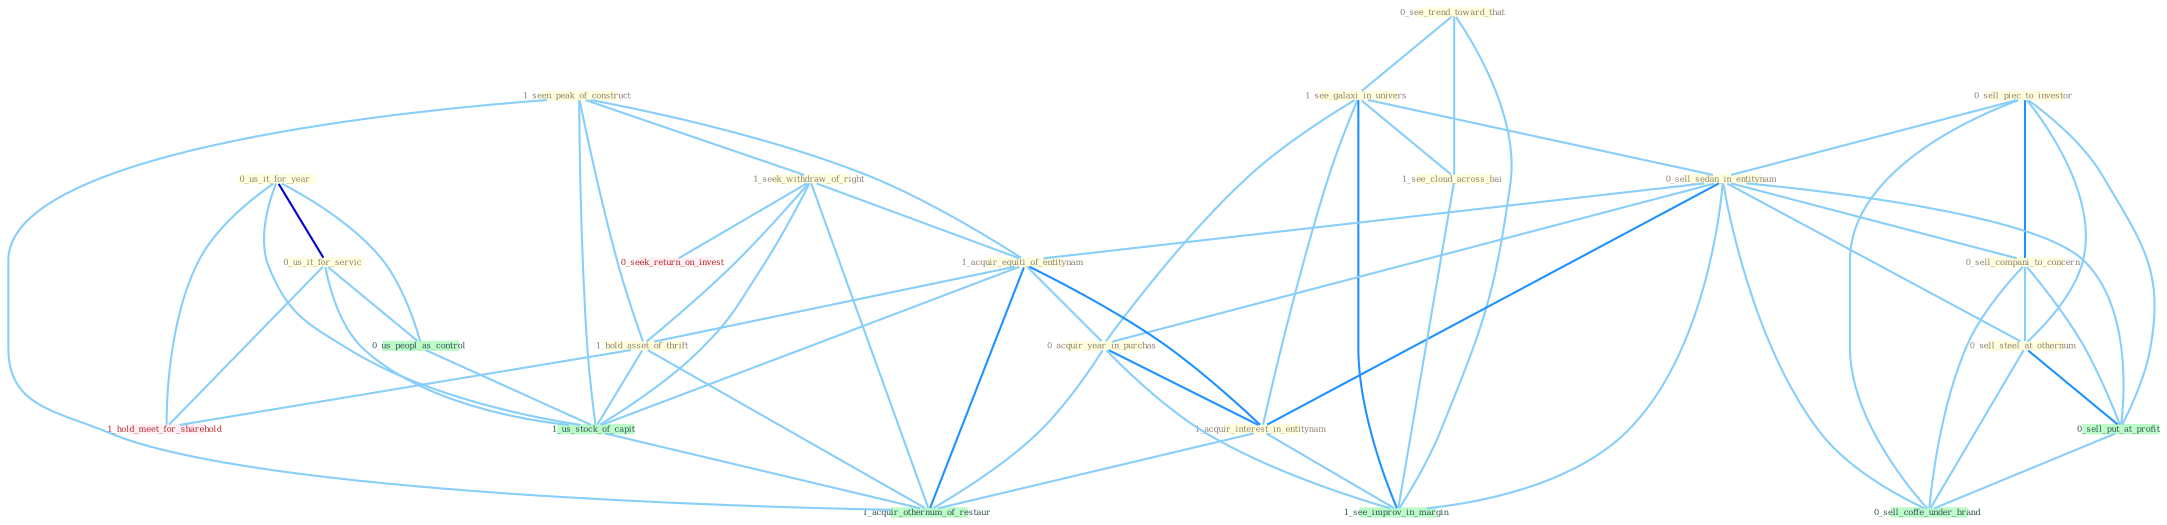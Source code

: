Graph G{ 
    node
    [shape=polygon,style=filled,width=.5,height=.06,color="#BDFCC9",fixedsize=true,fontsize=4,
    fontcolor="#2f4f4f"];
    {node
    [color="#ffffe0", fontcolor="#8b7d6b"] "1_seen_peak_of_construct " "0_us_it_for_year " "0_sell_piec_to_investor " "0_see_trend_toward_that " "1_see_galaxi_in_univers " "1_seek_withdraw_of_right " "0_sell_sedan_in_entitynam " "0_sell_compani_to_concern " "1_acquir_equiti_of_entitynam " "1_hold_asset_of_thrift " "0_us_it_for_servic " "0_acquir_year_in_purchas " "1_see_cloud_across_bai " "0_sell_steel_at_othernum " "1_acquir_interest_in_entitynam "}
{node [color="#fff0f5", fontcolor="#b22222"] "0_seek_return_on_invest " "1_hold_meet_for_sharehold "}
edge [color="#B0E2FF"];

	"1_seen_peak_of_construct " -- "1_seek_withdraw_of_right " [w="1", color="#87cefa" ];
	"1_seen_peak_of_construct " -- "1_acquir_equiti_of_entitynam " [w="1", color="#87cefa" ];
	"1_seen_peak_of_construct " -- "1_hold_asset_of_thrift " [w="1", color="#87cefa" ];
	"1_seen_peak_of_construct " -- "1_us_stock_of_capit " [w="1", color="#87cefa" ];
	"1_seen_peak_of_construct " -- "1_acquir_othernum_of_restaur " [w="1", color="#87cefa" ];
	"0_us_it_for_year " -- "0_us_it_for_servic " [w="3", color="#0000cd" , len=0.6];
	"0_us_it_for_year " -- "0_us_peopl_as_control " [w="1", color="#87cefa" ];
	"0_us_it_for_year " -- "1_us_stock_of_capit " [w="1", color="#87cefa" ];
	"0_us_it_for_year " -- "1_hold_meet_for_sharehold " [w="1", color="#87cefa" ];
	"0_sell_piec_to_investor " -- "0_sell_sedan_in_entitynam " [w="1", color="#87cefa" ];
	"0_sell_piec_to_investor " -- "0_sell_compani_to_concern " [w="2", color="#1e90ff" , len=0.8];
	"0_sell_piec_to_investor " -- "0_sell_steel_at_othernum " [w="1", color="#87cefa" ];
	"0_sell_piec_to_investor " -- "0_sell_put_at_profit " [w="1", color="#87cefa" ];
	"0_sell_piec_to_investor " -- "0_sell_coffe_under_brand " [w="1", color="#87cefa" ];
	"0_see_trend_toward_that " -- "1_see_galaxi_in_univers " [w="1", color="#87cefa" ];
	"0_see_trend_toward_that " -- "1_see_cloud_across_bai " [w="1", color="#87cefa" ];
	"0_see_trend_toward_that " -- "1_see_improv_in_margin " [w="1", color="#87cefa" ];
	"1_see_galaxi_in_univers " -- "0_sell_sedan_in_entitynam " [w="1", color="#87cefa" ];
	"1_see_galaxi_in_univers " -- "0_acquir_year_in_purchas " [w="1", color="#87cefa" ];
	"1_see_galaxi_in_univers " -- "1_see_cloud_across_bai " [w="1", color="#87cefa" ];
	"1_see_galaxi_in_univers " -- "1_acquir_interest_in_entitynam " [w="1", color="#87cefa" ];
	"1_see_galaxi_in_univers " -- "1_see_improv_in_margin " [w="2", color="#1e90ff" , len=0.8];
	"1_seek_withdraw_of_right " -- "1_acquir_equiti_of_entitynam " [w="1", color="#87cefa" ];
	"1_seek_withdraw_of_right " -- "1_hold_asset_of_thrift " [w="1", color="#87cefa" ];
	"1_seek_withdraw_of_right " -- "0_seek_return_on_invest " [w="1", color="#87cefa" ];
	"1_seek_withdraw_of_right " -- "1_us_stock_of_capit " [w="1", color="#87cefa" ];
	"1_seek_withdraw_of_right " -- "1_acquir_othernum_of_restaur " [w="1", color="#87cefa" ];
	"0_sell_sedan_in_entitynam " -- "0_sell_compani_to_concern " [w="1", color="#87cefa" ];
	"0_sell_sedan_in_entitynam " -- "1_acquir_equiti_of_entitynam " [w="1", color="#87cefa" ];
	"0_sell_sedan_in_entitynam " -- "0_acquir_year_in_purchas " [w="1", color="#87cefa" ];
	"0_sell_sedan_in_entitynam " -- "0_sell_steel_at_othernum " [w="1", color="#87cefa" ];
	"0_sell_sedan_in_entitynam " -- "1_acquir_interest_in_entitynam " [w="2", color="#1e90ff" , len=0.8];
	"0_sell_sedan_in_entitynam " -- "0_sell_put_at_profit " [w="1", color="#87cefa" ];
	"0_sell_sedan_in_entitynam " -- "1_see_improv_in_margin " [w="1", color="#87cefa" ];
	"0_sell_sedan_in_entitynam " -- "0_sell_coffe_under_brand " [w="1", color="#87cefa" ];
	"0_sell_compani_to_concern " -- "0_sell_steel_at_othernum " [w="1", color="#87cefa" ];
	"0_sell_compani_to_concern " -- "0_sell_put_at_profit " [w="1", color="#87cefa" ];
	"0_sell_compani_to_concern " -- "0_sell_coffe_under_brand " [w="1", color="#87cefa" ];
	"1_acquir_equiti_of_entitynam " -- "1_hold_asset_of_thrift " [w="1", color="#87cefa" ];
	"1_acquir_equiti_of_entitynam " -- "0_acquir_year_in_purchas " [w="1", color="#87cefa" ];
	"1_acquir_equiti_of_entitynam " -- "1_acquir_interest_in_entitynam " [w="2", color="#1e90ff" , len=0.8];
	"1_acquir_equiti_of_entitynam " -- "1_us_stock_of_capit " [w="1", color="#87cefa" ];
	"1_acquir_equiti_of_entitynam " -- "1_acquir_othernum_of_restaur " [w="2", color="#1e90ff" , len=0.8];
	"1_hold_asset_of_thrift " -- "1_us_stock_of_capit " [w="1", color="#87cefa" ];
	"1_hold_asset_of_thrift " -- "1_hold_meet_for_sharehold " [w="1", color="#87cefa" ];
	"1_hold_asset_of_thrift " -- "1_acquir_othernum_of_restaur " [w="1", color="#87cefa" ];
	"0_us_it_for_servic " -- "0_us_peopl_as_control " [w="1", color="#87cefa" ];
	"0_us_it_for_servic " -- "1_us_stock_of_capit " [w="1", color="#87cefa" ];
	"0_us_it_for_servic " -- "1_hold_meet_for_sharehold " [w="1", color="#87cefa" ];
	"0_acquir_year_in_purchas " -- "1_acquir_interest_in_entitynam " [w="2", color="#1e90ff" , len=0.8];
	"0_acquir_year_in_purchas " -- "1_see_improv_in_margin " [w="1", color="#87cefa" ];
	"0_acquir_year_in_purchas " -- "1_acquir_othernum_of_restaur " [w="1", color="#87cefa" ];
	"1_see_cloud_across_bai " -- "1_see_improv_in_margin " [w="1", color="#87cefa" ];
	"0_sell_steel_at_othernum " -- "0_sell_put_at_profit " [w="2", color="#1e90ff" , len=0.8];
	"0_sell_steel_at_othernum " -- "0_sell_coffe_under_brand " [w="1", color="#87cefa" ];
	"1_acquir_interest_in_entitynam " -- "1_see_improv_in_margin " [w="1", color="#87cefa" ];
	"1_acquir_interest_in_entitynam " -- "1_acquir_othernum_of_restaur " [w="1", color="#87cefa" ];
	"0_us_peopl_as_control " -- "1_us_stock_of_capit " [w="1", color="#87cefa" ];
	"0_sell_put_at_profit " -- "0_sell_coffe_under_brand " [w="1", color="#87cefa" ];
	"1_us_stock_of_capit " -- "1_acquir_othernum_of_restaur " [w="1", color="#87cefa" ];
}